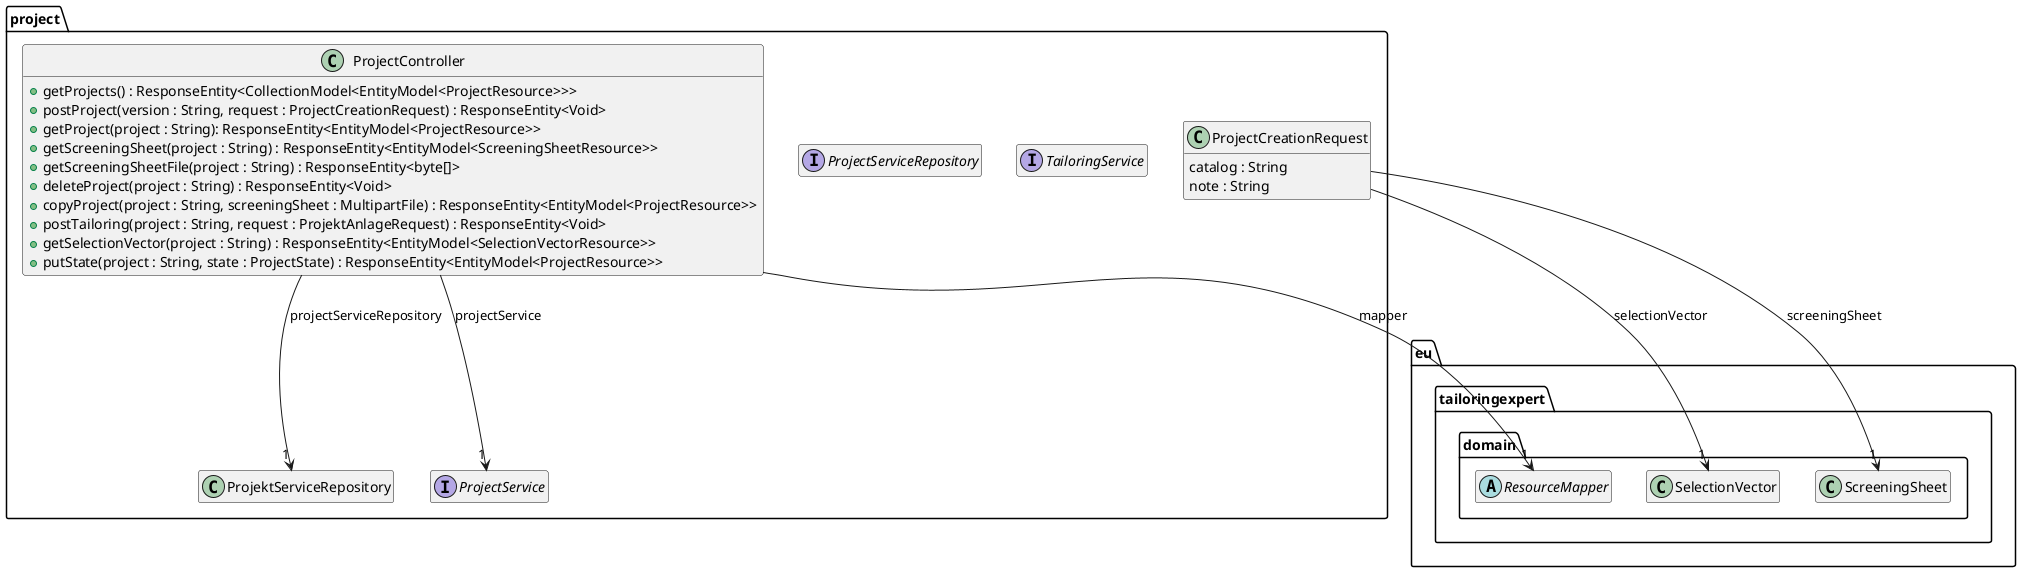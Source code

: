@startuml Ebene3.png
hide empty members

package eu.tailoringexpert {
    package domain {
        abstract class ResourceMapper
        class ScreeningSheet
        class SelectionVector
    }
}

package project {
    interface ProjectService {
    }

    interface TailoringService {
    }

    interface ProjectServiceRepository {
    }

    class ProjectCreationRequest {
        catalog : String
        note : String
    }
    ProjectCreationRequest -> "1" ScreeningSheet : screeningSheet
    ProjectCreationRequest -> "1" SelectionVector : selectionVector

    class ProjectController {
        +getProjects() : ResponseEntity<CollectionModel<EntityModel<ProjectResource>>>
        +postProject(version : String, request : ProjectCreationRequest) : ResponseEntity<Void>
        +getProject(project : String): ResponseEntity<EntityModel<ProjectResource>>
        +getScreeningSheet(project : String) : ResponseEntity<EntityModel<ScreeningSheetResource>>
        +getScreeningSheetFile(project : String) : ResponseEntity<byte[]>
        +deleteProject(project : String) : ResponseEntity<Void>
        +copyProject(project : String, screeningSheet : MultipartFile) : ResponseEntity<EntityModel<ProjectResource>>
        +postTailoring(project : String, request : ProjektAnlageRequest) : ResponseEntity<Void>
        +getSelectionVector(project : String) : ResponseEntity<EntityModel<SelectionVectorResource>>
        +putState(project : String, state : ProjectState) : ResponseEntity<EntityModel<ProjectResource>>
    }
    ProjectController --> "1" ResourceMapper : mapper
    ProjectController --> "1" ProjectService : projectService
    ProjectController --> "1" ProjektServiceRepository : projectServiceRepository
}
@enduml

